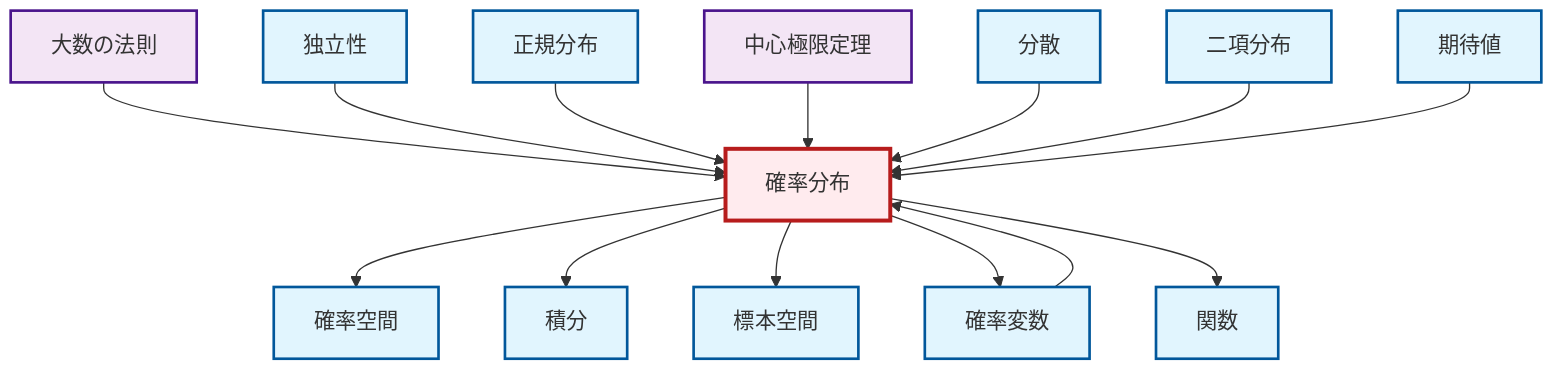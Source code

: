graph TD
    classDef definition fill:#e1f5fe,stroke:#01579b,stroke-width:2px
    classDef theorem fill:#f3e5f5,stroke:#4a148c,stroke-width:2px
    classDef axiom fill:#fff3e0,stroke:#e65100,stroke-width:2px
    classDef example fill:#e8f5e9,stroke:#1b5e20,stroke-width:2px
    classDef current fill:#ffebee,stroke:#b71c1c,stroke-width:3px
    def-independence["独立性"]:::definition
    thm-central-limit["中心極限定理"]:::theorem
    def-probability-distribution["確率分布"]:::definition
    def-function["関数"]:::definition
    def-expectation["期待値"]:::definition
    def-normal-distribution["正規分布"]:::definition
    def-random-variable["確率変数"]:::definition
    thm-law-of-large-numbers["大数の法則"]:::theorem
    def-variance["分散"]:::definition
    def-sample-space["標本空間"]:::definition
    def-probability-space["確率空間"]:::definition
    def-binomial-distribution["二項分布"]:::definition
    def-integral["積分"]:::definition
    def-probability-distribution --> def-probability-space
    thm-law-of-large-numbers --> def-probability-distribution
    def-independence --> def-probability-distribution
    def-probability-distribution --> def-integral
    def-normal-distribution --> def-probability-distribution
    thm-central-limit --> def-probability-distribution
    def-probability-distribution --> def-sample-space
    def-variance --> def-probability-distribution
    def-probability-distribution --> def-random-variable
    def-probability-distribution --> def-function
    def-random-variable --> def-probability-distribution
    def-binomial-distribution --> def-probability-distribution
    def-expectation --> def-probability-distribution
    class def-probability-distribution current